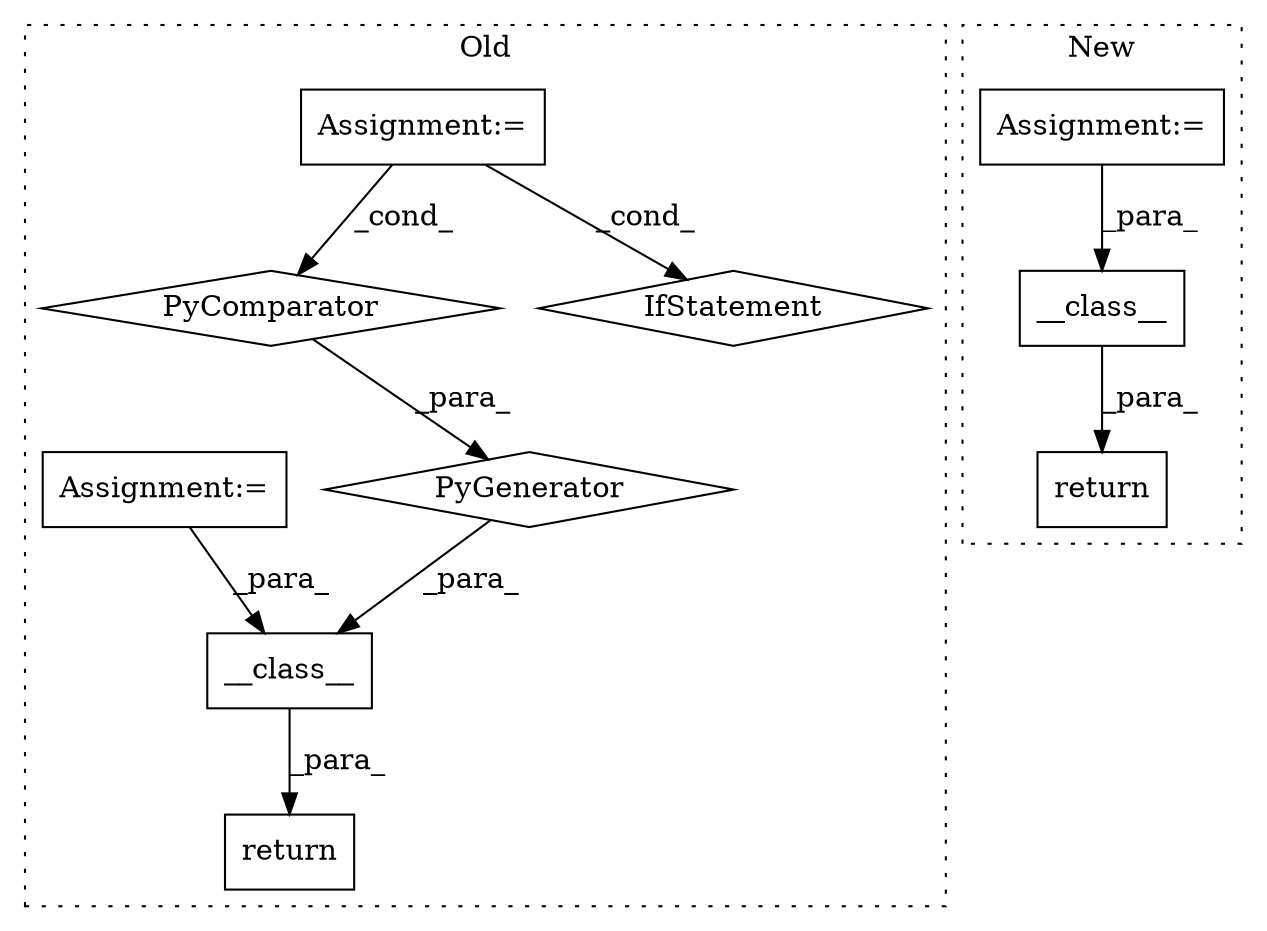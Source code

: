 digraph G {
subgraph cluster0 {
1 [label="PyComparator" a="113" s="8894" l="38" shape="diamond"];
3 [label="Assignment:=" a="7" s="8894" l="38" shape="box"];
5 [label="__class__" a="32" s="8953,8974" l="10,1" shape="box"];
6 [label="return" a="41" s="8941" l="7" shape="box"];
7 [label="IfStatement" a="25" s="8802" l="3" shape="diamond"];
8 [label="PyGenerator" a="107" s="8765" l="178" shape="diamond"];
10 [label="Assignment:=" a="7" s="8696" l="35" shape="box"];
label = "Old";
style="dotted";
}
subgraph cluster1 {
2 [label="__class__" a="32" s="8577,8725" l="10,1" shape="box"];
4 [label="return" a="41" s="8565" l="7" shape="box"];
9 [label="Assignment:=" a="7" s="8679" l="43" shape="box"];
label = "New";
style="dotted";
}
1 -> 8 [label="_para_"];
2 -> 4 [label="_para_"];
3 -> 1 [label="_cond_"];
3 -> 7 [label="_cond_"];
5 -> 6 [label="_para_"];
8 -> 5 [label="_para_"];
9 -> 2 [label="_para_"];
10 -> 5 [label="_para_"];
}